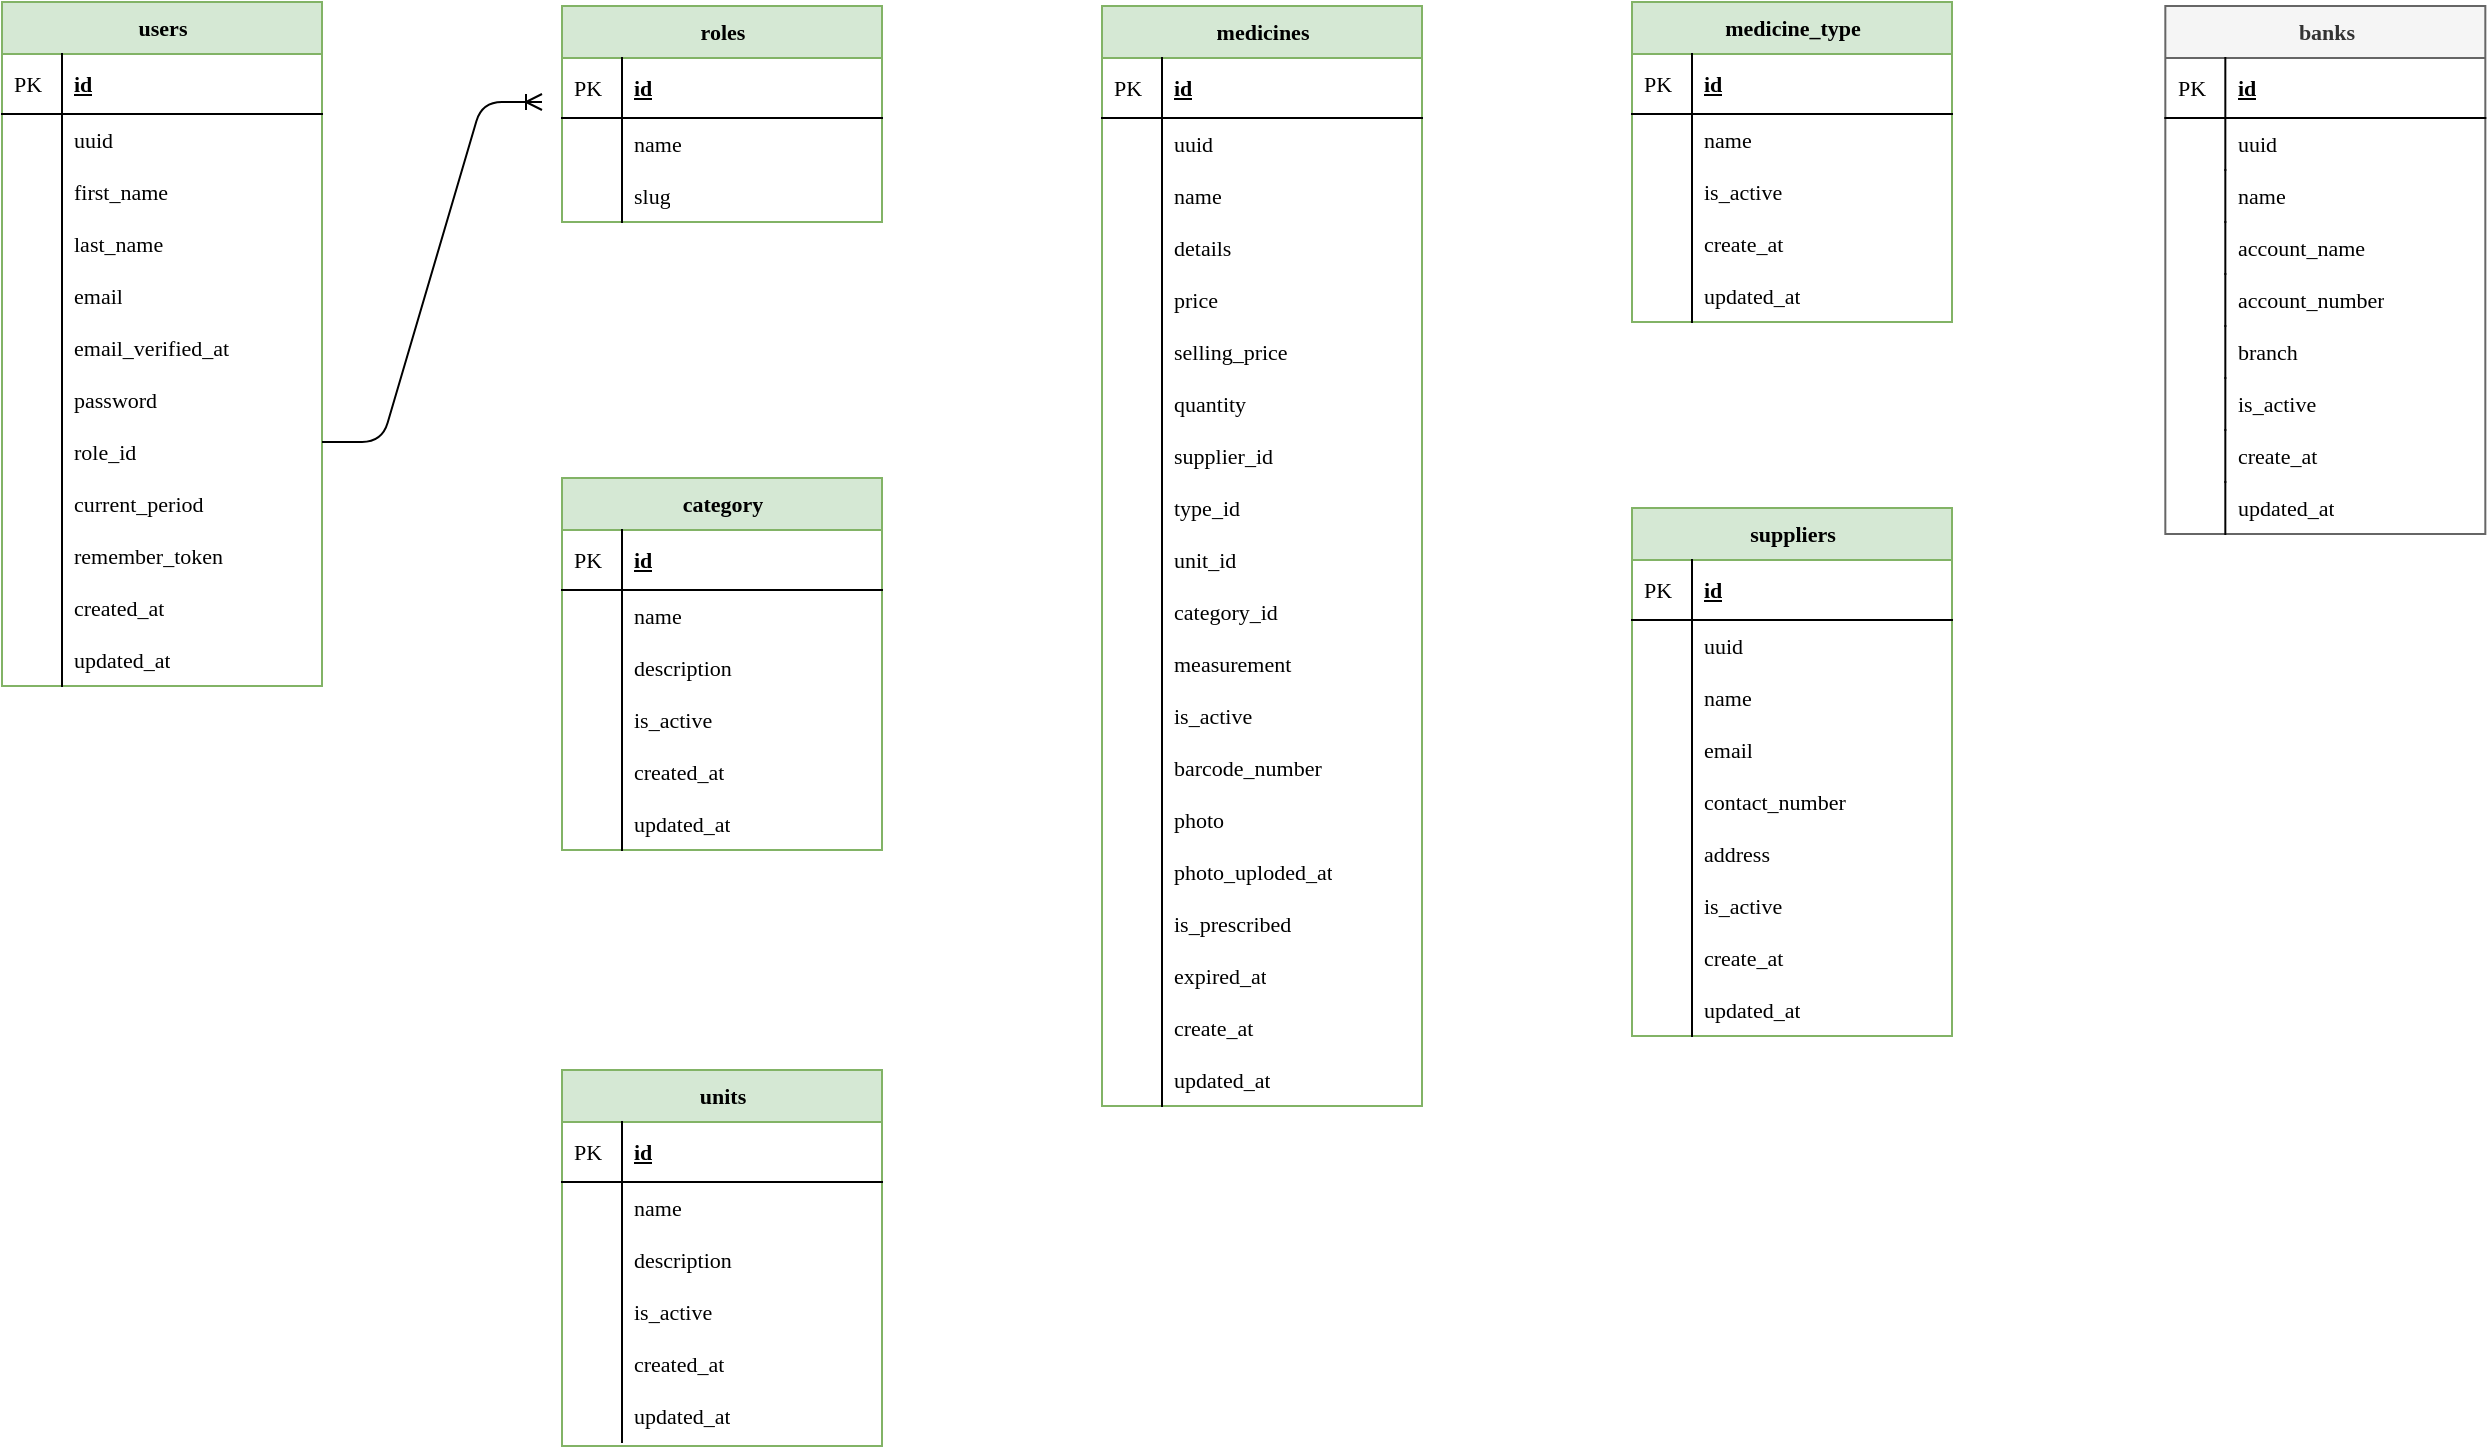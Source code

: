 <mxfile pages="1" version="11.2.5" type="device"><diagram id="fnmkzbvRz0xd8d8UDFLy" name="Page-1"><mxGraphModel dx="1086" dy="808" grid="1" gridSize="10" guides="1" tooltips="1" connect="1" arrows="1" fold="1" page="1" pageScale="1" pageWidth="850" pageHeight="1100" math="0" shadow="0"><root><mxCell id="0"/><mxCell id="1" parent="0"/><mxCell id="yeXs5utwLp1UST0Z-cDq-1" value="users" style="swimlane;html=1;fontStyle=1;childLayout=stackLayout;horizontal=1;startSize=26;fillColor=#d5e8d4;horizontalStack=0;resizeParent=1;resizeLast=0;collapsible=1;marginBottom=0;swimlaneFillColor=#ffffff;align=center;rounded=0;shadow=0;comic=0;labelBackgroundColor=none;strokeWidth=1;fontFamily=Verdana;fontSize=11;strokeColor=#82b366;" parent="1" vertex="1"><mxGeometry x="120" y="120" width="160" height="342" as="geometry"/></mxCell><mxCell id="yeXs5utwLp1UST0Z-cDq-2" value="id" style="shape=partialRectangle;top=0;left=0;right=0;bottom=1;html=1;align=left;verticalAlign=middle;fillColor=none;spacingLeft=34;spacingRight=4;whiteSpace=wrap;overflow=hidden;rotatable=0;points=[[0,0.5],[1,0.5]];portConstraint=eastwest;dropTarget=0;fontStyle=5;fontFamily=Verdana;fontSize=11;" parent="yeXs5utwLp1UST0Z-cDq-1" vertex="1"><mxGeometry y="26" width="160" height="30" as="geometry"/></mxCell><mxCell id="yeXs5utwLp1UST0Z-cDq-3" value="PK" style="shape=partialRectangle;top=0;left=0;bottom=0;html=1;fillColor=none;align=left;verticalAlign=middle;spacingLeft=4;spacingRight=4;whiteSpace=wrap;overflow=hidden;rotatable=0;points=[];portConstraint=eastwest;part=1;fontFamily=Verdana;fontSize=11;" parent="yeXs5utwLp1UST0Z-cDq-2" vertex="1" connectable="0"><mxGeometry width="30" height="30" as="geometry"/></mxCell><mxCell id="yeXs5utwLp1UST0Z-cDq-4" value="uuid" style="shape=partialRectangle;top=0;left=0;right=0;bottom=0;html=1;align=left;verticalAlign=top;fillColor=none;spacingLeft=34;spacingRight=4;whiteSpace=wrap;overflow=hidden;rotatable=0;points=[[0,0.5],[1,0.5]];portConstraint=eastwest;dropTarget=0;fontFamily=Verdana;fontSize=11;" parent="yeXs5utwLp1UST0Z-cDq-1" vertex="1"><mxGeometry y="56" width="160" height="26" as="geometry"/></mxCell><mxCell id="yeXs5utwLp1UST0Z-cDq-5" value="" style="shape=partialRectangle;top=0;left=0;bottom=0;html=1;fillColor=none;align=left;verticalAlign=top;spacingLeft=4;spacingRight=4;whiteSpace=wrap;overflow=hidden;rotatable=0;points=[];portConstraint=eastwest;part=1;fontFamily=Verdana;fontSize=11;" parent="yeXs5utwLp1UST0Z-cDq-4" vertex="1" connectable="0"><mxGeometry width="30" height="26" as="geometry"/></mxCell><mxCell id="yeXs5utwLp1UST0Z-cDq-6" value="first_name" style="shape=partialRectangle;top=0;left=0;right=0;bottom=0;html=1;align=left;verticalAlign=top;fillColor=none;spacingLeft=34;spacingRight=4;whiteSpace=wrap;overflow=hidden;rotatable=0;points=[[0,0.5],[1,0.5]];portConstraint=eastwest;dropTarget=0;fontFamily=Verdana;fontSize=11;" parent="yeXs5utwLp1UST0Z-cDq-1" vertex="1"><mxGeometry y="82" width="160" height="26" as="geometry"/></mxCell><mxCell id="yeXs5utwLp1UST0Z-cDq-7" value="" style="shape=partialRectangle;top=0;left=0;bottom=0;html=1;fillColor=none;align=left;verticalAlign=top;spacingLeft=4;spacingRight=4;whiteSpace=wrap;overflow=hidden;rotatable=0;points=[];portConstraint=eastwest;part=1;fontFamily=Verdana;fontSize=11;" parent="yeXs5utwLp1UST0Z-cDq-6" vertex="1" connectable="0"><mxGeometry width="30" height="26" as="geometry"/></mxCell><mxCell id="yeXs5utwLp1UST0Z-cDq-8" value="last_name" style="shape=partialRectangle;top=0;left=0;right=0;bottom=0;html=1;align=left;verticalAlign=top;fillColor=none;spacingLeft=34;spacingRight=4;whiteSpace=wrap;overflow=hidden;rotatable=0;points=[[0,0.5],[1,0.5]];portConstraint=eastwest;dropTarget=0;fontFamily=Verdana;fontSize=11;" parent="yeXs5utwLp1UST0Z-cDq-1" vertex="1"><mxGeometry y="108" width="160" height="26" as="geometry"/></mxCell><mxCell id="yeXs5utwLp1UST0Z-cDq-9" value="" style="shape=partialRectangle;top=0;left=0;bottom=0;html=1;fillColor=none;align=left;verticalAlign=top;spacingLeft=4;spacingRight=4;whiteSpace=wrap;overflow=hidden;rotatable=0;points=[];portConstraint=eastwest;part=1;fontFamily=Verdana;fontSize=11;" parent="yeXs5utwLp1UST0Z-cDq-8" vertex="1" connectable="0"><mxGeometry width="30" height="26" as="geometry"/></mxCell><mxCell id="yeXs5utwLp1UST0Z-cDq-10" value="email" style="shape=partialRectangle;top=0;left=0;right=0;bottom=0;html=1;align=left;verticalAlign=top;fillColor=none;spacingLeft=34;spacingRight=4;whiteSpace=wrap;overflow=hidden;rotatable=0;points=[[0,0.5],[1,0.5]];portConstraint=eastwest;dropTarget=0;fontFamily=Verdana;fontSize=11;" parent="yeXs5utwLp1UST0Z-cDq-1" vertex="1"><mxGeometry y="134" width="160" height="26" as="geometry"/></mxCell><mxCell id="yeXs5utwLp1UST0Z-cDq-11" value="" style="shape=partialRectangle;top=0;left=0;bottom=0;html=1;fillColor=none;align=left;verticalAlign=top;spacingLeft=4;spacingRight=4;whiteSpace=wrap;overflow=hidden;rotatable=0;points=[];portConstraint=eastwest;part=1;fontFamily=Verdana;fontSize=11;" parent="yeXs5utwLp1UST0Z-cDq-10" vertex="1" connectable="0"><mxGeometry width="30" height="26" as="geometry"/></mxCell><mxCell id="yeXs5utwLp1UST0Z-cDq-12" value="email_verified_at" style="shape=partialRectangle;top=0;left=0;right=0;bottom=0;html=1;align=left;verticalAlign=top;fillColor=none;spacingLeft=34;spacingRight=4;whiteSpace=wrap;overflow=hidden;rotatable=0;points=[[0,0.5],[1,0.5]];portConstraint=eastwest;dropTarget=0;fontFamily=Verdana;fontSize=11;" parent="yeXs5utwLp1UST0Z-cDq-1" vertex="1"><mxGeometry y="160" width="160" height="26" as="geometry"/></mxCell><mxCell id="yeXs5utwLp1UST0Z-cDq-13" value="" style="shape=partialRectangle;top=0;left=0;bottom=0;html=1;fillColor=none;align=left;verticalAlign=top;spacingLeft=4;spacingRight=4;whiteSpace=wrap;overflow=hidden;rotatable=0;points=[];portConstraint=eastwest;part=1;fontFamily=Verdana;fontSize=11;" parent="yeXs5utwLp1UST0Z-cDq-12" vertex="1" connectable="0"><mxGeometry width="30" height="26" as="geometry"/></mxCell><mxCell id="yeXs5utwLp1UST0Z-cDq-14" value="password" style="shape=partialRectangle;top=0;left=0;right=0;bottom=0;html=1;align=left;verticalAlign=top;fillColor=none;spacingLeft=34;spacingRight=4;whiteSpace=wrap;overflow=hidden;rotatable=0;points=[[0,0.5],[1,0.5]];portConstraint=eastwest;dropTarget=0;fontFamily=Verdana;fontSize=11;" parent="yeXs5utwLp1UST0Z-cDq-1" vertex="1"><mxGeometry y="186" width="160" height="26" as="geometry"/></mxCell><mxCell id="yeXs5utwLp1UST0Z-cDq-15" value="" style="shape=partialRectangle;top=0;left=0;bottom=0;html=1;fillColor=none;align=left;verticalAlign=top;spacingLeft=4;spacingRight=4;whiteSpace=wrap;overflow=hidden;rotatable=0;points=[];portConstraint=eastwest;part=1;fontFamily=Verdana;fontSize=11;" parent="yeXs5utwLp1UST0Z-cDq-14" vertex="1" connectable="0"><mxGeometry width="30" height="26" as="geometry"/></mxCell><mxCell id="yeXs5utwLp1UST0Z-cDq-16" value="role_id" style="shape=partialRectangle;top=0;left=0;right=0;bottom=0;html=1;align=left;verticalAlign=top;fillColor=none;spacingLeft=34;spacingRight=4;whiteSpace=wrap;overflow=hidden;rotatable=0;points=[[0,0.5],[1,0.5]];portConstraint=eastwest;dropTarget=0;fontFamily=Verdana;fontSize=11;" parent="yeXs5utwLp1UST0Z-cDq-1" vertex="1"><mxGeometry y="212" width="160" height="26" as="geometry"/></mxCell><mxCell id="yeXs5utwLp1UST0Z-cDq-17" value="" style="shape=partialRectangle;top=0;left=0;bottom=0;html=1;fillColor=none;align=left;verticalAlign=top;spacingLeft=4;spacingRight=4;whiteSpace=wrap;overflow=hidden;rotatable=0;points=[];portConstraint=eastwest;part=1;fontFamily=Verdana;fontSize=11;" parent="yeXs5utwLp1UST0Z-cDq-16" vertex="1" connectable="0"><mxGeometry width="30" height="26" as="geometry"/></mxCell><mxCell id="yeXs5utwLp1UST0Z-cDq-18" value="current_period" style="shape=partialRectangle;top=0;left=0;right=0;bottom=0;html=1;align=left;verticalAlign=top;fillColor=none;spacingLeft=34;spacingRight=4;whiteSpace=wrap;overflow=hidden;rotatable=0;points=[[0,0.5],[1,0.5]];portConstraint=eastwest;dropTarget=0;fontFamily=Verdana;fontSize=11;" parent="yeXs5utwLp1UST0Z-cDq-1" vertex="1"><mxGeometry y="238" width="160" height="26" as="geometry"/></mxCell><mxCell id="yeXs5utwLp1UST0Z-cDq-19" value="" style="shape=partialRectangle;top=0;left=0;bottom=0;html=1;fillColor=none;align=left;verticalAlign=top;spacingLeft=4;spacingRight=4;whiteSpace=wrap;overflow=hidden;rotatable=0;points=[];portConstraint=eastwest;part=1;fontFamily=Verdana;fontSize=11;" parent="yeXs5utwLp1UST0Z-cDq-18" vertex="1" connectable="0"><mxGeometry width="30" height="26" as="geometry"/></mxCell><mxCell id="yeXs5utwLp1UST0Z-cDq-20" value="remember_token" style="shape=partialRectangle;top=0;left=0;right=0;bottom=0;html=1;align=left;verticalAlign=top;fillColor=none;spacingLeft=34;spacingRight=4;whiteSpace=wrap;overflow=hidden;rotatable=0;points=[[0,0.5],[1,0.5]];portConstraint=eastwest;dropTarget=0;fontFamily=Verdana;fontSize=11;" parent="yeXs5utwLp1UST0Z-cDq-1" vertex="1"><mxGeometry y="264" width="160" height="26" as="geometry"/></mxCell><mxCell id="yeXs5utwLp1UST0Z-cDq-21" value="" style="shape=partialRectangle;top=0;left=0;bottom=0;html=1;fillColor=none;align=left;verticalAlign=top;spacingLeft=4;spacingRight=4;whiteSpace=wrap;overflow=hidden;rotatable=0;points=[];portConstraint=eastwest;part=1;fontFamily=Verdana;fontSize=11;" parent="yeXs5utwLp1UST0Z-cDq-20" vertex="1" connectable="0"><mxGeometry width="30" height="26" as="geometry"/></mxCell><mxCell id="yeXs5utwLp1UST0Z-cDq-22" value="created_at" style="shape=partialRectangle;top=0;left=0;right=0;bottom=0;html=1;align=left;verticalAlign=top;fillColor=none;spacingLeft=34;spacingRight=4;whiteSpace=wrap;overflow=hidden;rotatable=0;points=[[0,0.5],[1,0.5]];portConstraint=eastwest;dropTarget=0;fontFamily=Verdana;fontSize=11;" parent="yeXs5utwLp1UST0Z-cDq-1" vertex="1"><mxGeometry y="290" width="160" height="26" as="geometry"/></mxCell><mxCell id="yeXs5utwLp1UST0Z-cDq-23" value="" style="shape=partialRectangle;top=0;left=0;bottom=0;html=1;fillColor=none;align=left;verticalAlign=top;spacingLeft=4;spacingRight=4;whiteSpace=wrap;overflow=hidden;rotatable=0;points=[];portConstraint=eastwest;part=1;fontFamily=Verdana;fontSize=11;" parent="yeXs5utwLp1UST0Z-cDq-22" vertex="1" connectable="0"><mxGeometry width="30" height="26" as="geometry"/></mxCell><mxCell id="yeXs5utwLp1UST0Z-cDq-24" value="updated_at" style="shape=partialRectangle;top=0;left=0;right=0;bottom=0;html=1;align=left;verticalAlign=top;fillColor=none;spacingLeft=34;spacingRight=4;whiteSpace=wrap;overflow=hidden;rotatable=0;points=[[0,0.5],[1,0.5]];portConstraint=eastwest;dropTarget=0;fontFamily=Verdana;fontSize=11;" parent="yeXs5utwLp1UST0Z-cDq-1" vertex="1"><mxGeometry y="316" width="160" height="26" as="geometry"/></mxCell><mxCell id="yeXs5utwLp1UST0Z-cDq-25" value="" style="shape=partialRectangle;top=0;left=0;bottom=0;html=1;fillColor=none;align=left;verticalAlign=top;spacingLeft=4;spacingRight=4;whiteSpace=wrap;overflow=hidden;rotatable=0;points=[];portConstraint=eastwest;part=1;fontFamily=Verdana;fontSize=11;" parent="yeXs5utwLp1UST0Z-cDq-24" vertex="1" connectable="0"><mxGeometry width="30" height="26" as="geometry"/></mxCell><mxCell id="yeXs5utwLp1UST0Z-cDq-26" value="roles" style="swimlane;html=1;fontStyle=1;childLayout=stackLayout;horizontal=1;startSize=26;fillColor=#d5e8d4;horizontalStack=0;resizeParent=1;resizeLast=0;collapsible=1;marginBottom=0;swimlaneFillColor=#ffffff;align=center;rounded=0;shadow=0;comic=0;labelBackgroundColor=none;strokeWidth=1;fontFamily=Verdana;fontSize=11;strokeColor=#82b366;" parent="1" vertex="1"><mxGeometry x="400" y="122" width="160" height="108" as="geometry"/></mxCell><mxCell id="yeXs5utwLp1UST0Z-cDq-27" value="id" style="shape=partialRectangle;top=0;left=0;right=0;bottom=1;html=1;align=left;verticalAlign=middle;fillColor=none;spacingLeft=34;spacingRight=4;whiteSpace=wrap;overflow=hidden;rotatable=0;points=[[0,0.5],[1,0.5]];portConstraint=eastwest;dropTarget=0;fontStyle=5;fontFamily=Verdana;fontSize=11;" parent="yeXs5utwLp1UST0Z-cDq-26" vertex="1"><mxGeometry y="26" width="160" height="30" as="geometry"/></mxCell><mxCell id="yeXs5utwLp1UST0Z-cDq-28" value="PK" style="shape=partialRectangle;top=0;left=0;bottom=0;html=1;fillColor=none;align=left;verticalAlign=middle;spacingLeft=4;spacingRight=4;whiteSpace=wrap;overflow=hidden;rotatable=0;points=[];portConstraint=eastwest;part=1;fontFamily=Verdana;fontSize=11;" parent="yeXs5utwLp1UST0Z-cDq-27" vertex="1" connectable="0"><mxGeometry width="30" height="30" as="geometry"/></mxCell><mxCell id="yeXs5utwLp1UST0Z-cDq-31" value="name" style="shape=partialRectangle;top=0;left=0;right=0;bottom=0;html=1;align=left;verticalAlign=top;fillColor=none;spacingLeft=34;spacingRight=4;whiteSpace=wrap;overflow=hidden;rotatable=0;points=[[0,0.5],[1,0.5]];portConstraint=eastwest;dropTarget=0;fontFamily=Verdana;fontSize=11;" parent="yeXs5utwLp1UST0Z-cDq-26" vertex="1"><mxGeometry y="56" width="160" height="26" as="geometry"/></mxCell><mxCell id="yeXs5utwLp1UST0Z-cDq-32" value="" style="shape=partialRectangle;top=0;left=0;bottom=0;html=1;fillColor=none;align=left;verticalAlign=top;spacingLeft=4;spacingRight=4;whiteSpace=wrap;overflow=hidden;rotatable=0;points=[];portConstraint=eastwest;part=1;fontFamily=Verdana;fontSize=11;" parent="yeXs5utwLp1UST0Z-cDq-31" vertex="1" connectable="0"><mxGeometry width="30" height="26" as="geometry"/></mxCell><mxCell id="yeXs5utwLp1UST0Z-cDq-33" value="slug" style="shape=partialRectangle;top=0;left=0;right=0;bottom=0;html=1;align=left;verticalAlign=top;fillColor=none;spacingLeft=34;spacingRight=4;whiteSpace=wrap;overflow=hidden;rotatable=0;points=[[0,0.5],[1,0.5]];portConstraint=eastwest;dropTarget=0;fontFamily=Verdana;fontSize=11;" parent="yeXs5utwLp1UST0Z-cDq-26" vertex="1"><mxGeometry y="82" width="160" height="26" as="geometry"/></mxCell><mxCell id="yeXs5utwLp1UST0Z-cDq-34" value="" style="shape=partialRectangle;top=0;left=0;bottom=0;html=1;fillColor=none;align=left;verticalAlign=top;spacingLeft=4;spacingRight=4;whiteSpace=wrap;overflow=hidden;rotatable=0;points=[];portConstraint=eastwest;part=1;fontFamily=Verdana;fontSize=11;" parent="yeXs5utwLp1UST0Z-cDq-33" vertex="1" connectable="0"><mxGeometry width="30" height="26" as="geometry"/></mxCell><mxCell id="yeXs5utwLp1UST0Z-cDq-54" value="" style="edgeStyle=entityRelationEdgeStyle;fontSize=11;html=1;endArrow=ERoneToMany;exitX=1;exitY=0.308;exitDx=0;exitDy=0;exitPerimeter=0;fontFamily=Verdana;" parent="1" source="yeXs5utwLp1UST0Z-cDq-16" edge="1"><mxGeometry width="100" height="100" relative="1" as="geometry"><mxPoint x="290" y="340" as="sourcePoint"/><mxPoint x="390" y="170" as="targetPoint"/></mxGeometry></mxCell><mxCell id="YZdIBxfHQeBd6Wpp2W5t-1" value="medicines" style="swimlane;html=1;fontStyle=1;childLayout=stackLayout;horizontal=1;startSize=26;fillColor=#d5e8d4;horizontalStack=0;resizeParent=1;resizeLast=0;collapsible=1;marginBottom=0;swimlaneFillColor=#ffffff;align=center;rounded=0;shadow=0;comic=0;labelBackgroundColor=none;strokeWidth=1;fontFamily=Verdana;fontSize=11;strokeColor=#82b366;" parent="1" vertex="1"><mxGeometry x="670" y="122" width="160" height="550" as="geometry"/></mxCell><mxCell id="YZdIBxfHQeBd6Wpp2W5t-2" value="id" style="shape=partialRectangle;top=0;left=0;right=0;bottom=1;html=1;align=left;verticalAlign=middle;fillColor=none;spacingLeft=34;spacingRight=4;whiteSpace=wrap;overflow=hidden;rotatable=0;points=[[0,0.5],[1,0.5]];portConstraint=eastwest;dropTarget=0;fontStyle=5;fontFamily=Verdana;fontSize=11;" parent="YZdIBxfHQeBd6Wpp2W5t-1" vertex="1"><mxGeometry y="26" width="160" height="30" as="geometry"/></mxCell><mxCell id="YZdIBxfHQeBd6Wpp2W5t-3" value="PK" style="shape=partialRectangle;top=0;left=0;bottom=0;html=1;fillColor=none;align=left;verticalAlign=middle;spacingLeft=4;spacingRight=4;whiteSpace=wrap;overflow=hidden;rotatable=0;points=[];portConstraint=eastwest;part=1;fontFamily=Verdana;fontSize=11;" parent="YZdIBxfHQeBd6Wpp2W5t-2" vertex="1" connectable="0"><mxGeometry width="30" height="30" as="geometry"/></mxCell><mxCell id="YZdIBxfHQeBd6Wpp2W5t-4" value="uuid" style="shape=partialRectangle;top=0;left=0;right=0;bottom=0;html=1;align=left;verticalAlign=top;fillColor=none;spacingLeft=34;spacingRight=4;whiteSpace=wrap;overflow=hidden;rotatable=0;points=[[0,0.5],[1,0.5]];portConstraint=eastwest;dropTarget=0;fontFamily=Verdana;fontSize=11;" parent="YZdIBxfHQeBd6Wpp2W5t-1" vertex="1"><mxGeometry y="56" width="160" height="26" as="geometry"/></mxCell><mxCell id="YZdIBxfHQeBd6Wpp2W5t-5" value="" style="shape=partialRectangle;top=0;left=0;bottom=0;html=1;fillColor=none;align=left;verticalAlign=top;spacingLeft=4;spacingRight=4;whiteSpace=wrap;overflow=hidden;rotatable=0;points=[];portConstraint=eastwest;part=1;fontFamily=Verdana;fontSize=11;" parent="YZdIBxfHQeBd6Wpp2W5t-4" vertex="1" connectable="0"><mxGeometry width="30" height="26" as="geometry"/></mxCell><mxCell id="YZdIBxfHQeBd6Wpp2W5t-6" value="name" style="shape=partialRectangle;top=0;left=0;right=0;bottom=0;html=1;align=left;verticalAlign=top;fillColor=none;spacingLeft=34;spacingRight=4;whiteSpace=wrap;overflow=hidden;rotatable=0;points=[[0,0.5],[1,0.5]];portConstraint=eastwest;dropTarget=0;fontFamily=Verdana;fontSize=11;" parent="YZdIBxfHQeBd6Wpp2W5t-1" vertex="1"><mxGeometry y="82" width="160" height="26" as="geometry"/></mxCell><mxCell id="YZdIBxfHQeBd6Wpp2W5t-7" value="" style="shape=partialRectangle;top=0;left=0;bottom=0;html=1;fillColor=none;align=left;verticalAlign=top;spacingLeft=4;spacingRight=4;whiteSpace=wrap;overflow=hidden;rotatable=0;points=[];portConstraint=eastwest;part=1;fontFamily=Verdana;fontSize=11;" parent="YZdIBxfHQeBd6Wpp2W5t-6" vertex="1" connectable="0"><mxGeometry width="30" height="26" as="geometry"/></mxCell><mxCell id="YZdIBxfHQeBd6Wpp2W5t-12" value="details" style="shape=partialRectangle;top=0;left=0;right=0;bottom=0;html=1;align=left;verticalAlign=top;fillColor=none;spacingLeft=34;spacingRight=4;whiteSpace=wrap;overflow=hidden;rotatable=0;points=[[0,0.5],[1,0.5]];portConstraint=eastwest;dropTarget=0;fontFamily=Verdana;fontSize=11;" parent="YZdIBxfHQeBd6Wpp2W5t-1" vertex="1"><mxGeometry y="108" width="160" height="26" as="geometry"/></mxCell><mxCell id="YZdIBxfHQeBd6Wpp2W5t-13" value="" style="shape=partialRectangle;top=0;left=0;bottom=0;html=1;fillColor=none;align=left;verticalAlign=top;spacingLeft=4;spacingRight=4;whiteSpace=wrap;overflow=hidden;rotatable=0;points=[];portConstraint=eastwest;part=1;fontFamily=Verdana;fontSize=11;" parent="YZdIBxfHQeBd6Wpp2W5t-12" vertex="1" connectable="0"><mxGeometry width="30" height="26" as="geometry"/></mxCell><mxCell id="YZdIBxfHQeBd6Wpp2W5t-106" value="price" style="shape=partialRectangle;top=0;left=0;right=0;bottom=0;html=1;align=left;verticalAlign=top;fillColor=none;spacingLeft=34;spacingRight=4;whiteSpace=wrap;overflow=hidden;rotatable=0;points=[[0,0.5],[1,0.5]];portConstraint=eastwest;dropTarget=0;fontFamily=Verdana;fontSize=11;" parent="YZdIBxfHQeBd6Wpp2W5t-1" vertex="1"><mxGeometry y="134" width="160" height="26" as="geometry"/></mxCell><mxCell id="YZdIBxfHQeBd6Wpp2W5t-107" value="" style="shape=partialRectangle;top=0;left=0;bottom=0;html=1;fillColor=none;align=left;verticalAlign=top;spacingLeft=4;spacingRight=4;whiteSpace=wrap;overflow=hidden;rotatable=0;points=[];portConstraint=eastwest;part=1;fontFamily=Verdana;fontSize=11;" parent="YZdIBxfHQeBd6Wpp2W5t-106" vertex="1" connectable="0"><mxGeometry width="30" height="26" as="geometry"/></mxCell><mxCell id="aduWeJLynDRVY_qSeQh5-1" value="selling_price" style="shape=partialRectangle;top=0;left=0;right=0;bottom=0;html=1;align=left;verticalAlign=top;fillColor=none;spacingLeft=34;spacingRight=4;whiteSpace=wrap;overflow=hidden;rotatable=0;points=[[0,0.5],[1,0.5]];portConstraint=eastwest;dropTarget=0;fontFamily=Verdana;fontSize=11;" vertex="1" parent="YZdIBxfHQeBd6Wpp2W5t-1"><mxGeometry y="160" width="160" height="26" as="geometry"/></mxCell><mxCell id="aduWeJLynDRVY_qSeQh5-2" value="" style="shape=partialRectangle;top=0;left=0;bottom=0;html=1;fillColor=none;align=left;verticalAlign=top;spacingLeft=4;spacingRight=4;whiteSpace=wrap;overflow=hidden;rotatable=0;points=[];portConstraint=eastwest;part=1;fontFamily=Verdana;fontSize=11;" vertex="1" connectable="0" parent="aduWeJLynDRVY_qSeQh5-1"><mxGeometry width="30" height="26" as="geometry"/></mxCell><mxCell id="aduWeJLynDRVY_qSeQh5-3" value="quantity" style="shape=partialRectangle;top=0;left=0;right=0;bottom=0;html=1;align=left;verticalAlign=top;fillColor=none;spacingLeft=34;spacingRight=4;whiteSpace=wrap;overflow=hidden;rotatable=0;points=[[0,0.5],[1,0.5]];portConstraint=eastwest;dropTarget=0;fontFamily=Verdana;fontSize=11;" vertex="1" parent="YZdIBxfHQeBd6Wpp2W5t-1"><mxGeometry y="186" width="160" height="26" as="geometry"/></mxCell><mxCell id="aduWeJLynDRVY_qSeQh5-4" value="" style="shape=partialRectangle;top=0;left=0;bottom=0;html=1;fillColor=none;align=left;verticalAlign=top;spacingLeft=4;spacingRight=4;whiteSpace=wrap;overflow=hidden;rotatable=0;points=[];portConstraint=eastwest;part=1;fontFamily=Verdana;fontSize=11;" vertex="1" connectable="0" parent="aduWeJLynDRVY_qSeQh5-3"><mxGeometry width="30" height="26" as="geometry"/></mxCell><mxCell id="YZdIBxfHQeBd6Wpp2W5t-96" value="supplier_id" style="shape=partialRectangle;top=0;left=0;right=0;bottom=0;html=1;align=left;verticalAlign=top;fillColor=none;spacingLeft=34;spacingRight=4;whiteSpace=wrap;overflow=hidden;rotatable=0;points=[[0,0.5],[1,0.5]];portConstraint=eastwest;dropTarget=0;fontFamily=Verdana;fontSize=11;" parent="YZdIBxfHQeBd6Wpp2W5t-1" vertex="1"><mxGeometry y="212" width="160" height="26" as="geometry"/></mxCell><mxCell id="YZdIBxfHQeBd6Wpp2W5t-97" value="" style="shape=partialRectangle;top=0;left=0;bottom=0;html=1;fillColor=none;align=left;verticalAlign=top;spacingLeft=4;spacingRight=4;whiteSpace=wrap;overflow=hidden;rotatable=0;points=[];portConstraint=eastwest;part=1;fontFamily=Verdana;fontSize=11;" parent="YZdIBxfHQeBd6Wpp2W5t-96" vertex="1" connectable="0"><mxGeometry width="30" height="26" as="geometry"/></mxCell><mxCell id="YZdIBxfHQeBd6Wpp2W5t-16" value="type_id" style="shape=partialRectangle;top=0;left=0;right=0;bottom=0;html=1;align=left;verticalAlign=top;fillColor=none;spacingLeft=34;spacingRight=4;whiteSpace=wrap;overflow=hidden;rotatable=0;points=[[0,0.5],[1,0.5]];portConstraint=eastwest;dropTarget=0;fontFamily=Verdana;fontSize=11;" parent="YZdIBxfHQeBd6Wpp2W5t-1" vertex="1"><mxGeometry y="238" width="160" height="26" as="geometry"/></mxCell><mxCell id="YZdIBxfHQeBd6Wpp2W5t-17" value="" style="shape=partialRectangle;top=0;left=0;bottom=0;html=1;fillColor=none;align=left;verticalAlign=top;spacingLeft=4;spacingRight=4;whiteSpace=wrap;overflow=hidden;rotatable=0;points=[];portConstraint=eastwest;part=1;fontFamily=Verdana;fontSize=11;" parent="YZdIBxfHQeBd6Wpp2W5t-16" vertex="1" connectable="0"><mxGeometry width="30" height="26" as="geometry"/></mxCell><mxCell id="YZdIBxfHQeBd6Wpp2W5t-8" value="unit_id" style="shape=partialRectangle;top=0;left=0;right=0;bottom=0;html=1;align=left;verticalAlign=top;fillColor=none;spacingLeft=34;spacingRight=4;whiteSpace=wrap;overflow=hidden;rotatable=0;points=[[0,0.5],[1,0.5]];portConstraint=eastwest;dropTarget=0;fontFamily=Verdana;fontSize=11;" parent="YZdIBxfHQeBd6Wpp2W5t-1" vertex="1"><mxGeometry y="264" width="160" height="26" as="geometry"/></mxCell><mxCell id="YZdIBxfHQeBd6Wpp2W5t-9" value="" style="shape=partialRectangle;top=0;left=0;bottom=0;html=1;fillColor=none;align=left;verticalAlign=top;spacingLeft=4;spacingRight=4;whiteSpace=wrap;overflow=hidden;rotatable=0;points=[];portConstraint=eastwest;part=1;fontFamily=Verdana;fontSize=11;" parent="YZdIBxfHQeBd6Wpp2W5t-8" vertex="1" connectable="0"><mxGeometry width="30" height="26" as="geometry"/></mxCell><mxCell id="YZdIBxfHQeBd6Wpp2W5t-10" value="category_id" style="shape=partialRectangle;top=0;left=0;right=0;bottom=0;html=1;align=left;verticalAlign=top;fillColor=none;spacingLeft=34;spacingRight=4;whiteSpace=wrap;overflow=hidden;rotatable=0;points=[[0,0.5],[1,0.5]];portConstraint=eastwest;dropTarget=0;fontFamily=Verdana;fontSize=11;" parent="YZdIBxfHQeBd6Wpp2W5t-1" vertex="1"><mxGeometry y="290" width="160" height="26" as="geometry"/></mxCell><mxCell id="YZdIBxfHQeBd6Wpp2W5t-11" value="" style="shape=partialRectangle;top=0;left=0;bottom=0;html=1;fillColor=none;align=left;verticalAlign=top;spacingLeft=4;spacingRight=4;whiteSpace=wrap;overflow=hidden;rotatable=0;points=[];portConstraint=eastwest;part=1;fontFamily=Verdana;fontSize=11;" parent="YZdIBxfHQeBd6Wpp2W5t-10" vertex="1" connectable="0"><mxGeometry width="30" height="26" as="geometry"/></mxCell><mxCell id="YZdIBxfHQeBd6Wpp2W5t-14" value="measurement" style="shape=partialRectangle;top=0;left=0;right=0;bottom=0;html=1;align=left;verticalAlign=top;fillColor=none;spacingLeft=34;spacingRight=4;whiteSpace=wrap;overflow=hidden;rotatable=0;points=[[0,0.5],[1,0.5]];portConstraint=eastwest;dropTarget=0;fontFamily=Verdana;fontSize=11;" parent="YZdIBxfHQeBd6Wpp2W5t-1" vertex="1"><mxGeometry y="316" width="160" height="26" as="geometry"/></mxCell><mxCell id="YZdIBxfHQeBd6Wpp2W5t-15" value="" style="shape=partialRectangle;top=0;left=0;bottom=0;html=1;fillColor=none;align=left;verticalAlign=top;spacingLeft=4;spacingRight=4;whiteSpace=wrap;overflow=hidden;rotatable=0;points=[];portConstraint=eastwest;part=1;fontFamily=Verdana;fontSize=11;" parent="YZdIBxfHQeBd6Wpp2W5t-14" vertex="1" connectable="0"><mxGeometry width="30" height="26" as="geometry"/></mxCell><mxCell id="YZdIBxfHQeBd6Wpp2W5t-100" value="is_active" style="shape=partialRectangle;top=0;left=0;right=0;bottom=0;html=1;align=left;verticalAlign=top;fillColor=none;spacingLeft=34;spacingRight=4;whiteSpace=wrap;overflow=hidden;rotatable=0;points=[[0,0.5],[1,0.5]];portConstraint=eastwest;dropTarget=0;fontFamily=Verdana;fontSize=11;" parent="YZdIBxfHQeBd6Wpp2W5t-1" vertex="1"><mxGeometry y="342" width="160" height="26" as="geometry"/></mxCell><mxCell id="YZdIBxfHQeBd6Wpp2W5t-101" value="" style="shape=partialRectangle;top=0;left=0;bottom=0;html=1;fillColor=none;align=left;verticalAlign=top;spacingLeft=4;spacingRight=4;whiteSpace=wrap;overflow=hidden;rotatable=0;points=[];portConstraint=eastwest;part=1;fontFamily=Verdana;fontSize=11;" parent="YZdIBxfHQeBd6Wpp2W5t-100" vertex="1" connectable="0"><mxGeometry width="30" height="26" as="geometry"/></mxCell><mxCell id="YZdIBxfHQeBd6Wpp2W5t-110" value="barcode_number" style="shape=partialRectangle;top=0;left=0;right=0;bottom=0;html=1;align=left;verticalAlign=top;fillColor=none;spacingLeft=34;spacingRight=4;whiteSpace=wrap;overflow=hidden;rotatable=0;points=[[0,0.5],[1,0.5]];portConstraint=eastwest;dropTarget=0;fontFamily=Verdana;fontSize=11;" parent="YZdIBxfHQeBd6Wpp2W5t-1" vertex="1"><mxGeometry y="368" width="160" height="26" as="geometry"/></mxCell><mxCell id="YZdIBxfHQeBd6Wpp2W5t-111" value="" style="shape=partialRectangle;top=0;left=0;bottom=0;html=1;fillColor=none;align=left;verticalAlign=top;spacingLeft=4;spacingRight=4;whiteSpace=wrap;overflow=hidden;rotatable=0;points=[];portConstraint=eastwest;part=1;fontFamily=Verdana;fontSize=11;" parent="YZdIBxfHQeBd6Wpp2W5t-110" vertex="1" connectable="0"><mxGeometry width="30" height="26" as="geometry"/></mxCell><mxCell id="YZdIBxfHQeBd6Wpp2W5t-102" value="photo" style="shape=partialRectangle;top=0;left=0;right=0;bottom=0;html=1;align=left;verticalAlign=top;fillColor=none;spacingLeft=34;spacingRight=4;whiteSpace=wrap;overflow=hidden;rotatable=0;points=[[0,0.5],[1,0.5]];portConstraint=eastwest;dropTarget=0;fontFamily=Verdana;fontSize=11;" parent="YZdIBxfHQeBd6Wpp2W5t-1" vertex="1"><mxGeometry y="394" width="160" height="26" as="geometry"/></mxCell><mxCell id="YZdIBxfHQeBd6Wpp2W5t-103" value="" style="shape=partialRectangle;top=0;left=0;bottom=0;html=1;fillColor=none;align=left;verticalAlign=top;spacingLeft=4;spacingRight=4;whiteSpace=wrap;overflow=hidden;rotatable=0;points=[];portConstraint=eastwest;part=1;fontFamily=Verdana;fontSize=11;" parent="YZdIBxfHQeBd6Wpp2W5t-102" vertex="1" connectable="0"><mxGeometry width="30" height="26" as="geometry"/></mxCell><mxCell id="SXA341uUDnkuHiknETEn-3" value="photo_uploded_at" style="shape=partialRectangle;top=0;left=0;right=0;bottom=0;html=1;align=left;verticalAlign=top;fillColor=none;spacingLeft=34;spacingRight=4;whiteSpace=wrap;overflow=hidden;rotatable=0;points=[[0,0.5],[1,0.5]];portConstraint=eastwest;dropTarget=0;fontFamily=Verdana;fontSize=11;" parent="YZdIBxfHQeBd6Wpp2W5t-1" vertex="1"><mxGeometry y="420" width="160" height="26" as="geometry"/></mxCell><mxCell id="SXA341uUDnkuHiknETEn-4" value="" style="shape=partialRectangle;top=0;left=0;bottom=0;html=1;fillColor=none;align=left;verticalAlign=top;spacingLeft=4;spacingRight=4;whiteSpace=wrap;overflow=hidden;rotatable=0;points=[];portConstraint=eastwest;part=1;fontFamily=Verdana;fontSize=11;" parent="SXA341uUDnkuHiknETEn-3" vertex="1" connectable="0"><mxGeometry width="30" height="26" as="geometry"/></mxCell><mxCell id="4lUMb6UoJ95S5BpQ5oL3-1" value="is_prescribed" style="shape=partialRectangle;top=0;left=0;right=0;bottom=0;html=1;align=left;verticalAlign=top;fillColor=none;spacingLeft=34;spacingRight=4;whiteSpace=wrap;overflow=hidden;rotatable=0;points=[[0,0.5],[1,0.5]];portConstraint=eastwest;dropTarget=0;fontFamily=Verdana;fontSize=11;" parent="YZdIBxfHQeBd6Wpp2W5t-1" vertex="1"><mxGeometry y="446" width="160" height="26" as="geometry"/></mxCell><mxCell id="4lUMb6UoJ95S5BpQ5oL3-2" value="" style="shape=partialRectangle;top=0;left=0;bottom=0;html=1;fillColor=none;align=left;verticalAlign=top;spacingLeft=4;spacingRight=4;whiteSpace=wrap;overflow=hidden;rotatable=0;points=[];portConstraint=eastwest;part=1;fontFamily=Verdana;fontSize=11;" parent="4lUMb6UoJ95S5BpQ5oL3-1" vertex="1" connectable="0"><mxGeometry width="30" height="26" as="geometry"/></mxCell><mxCell id="-wplyORPDP7dArsUPwzO-1" value="expired_at" style="shape=partialRectangle;top=0;left=0;right=0;bottom=0;html=1;align=left;verticalAlign=top;fillColor=none;spacingLeft=34;spacingRight=4;whiteSpace=wrap;overflow=hidden;rotatable=0;points=[[0,0.5],[1,0.5]];portConstraint=eastwest;dropTarget=0;fontFamily=Verdana;fontSize=11;" parent="YZdIBxfHQeBd6Wpp2W5t-1" vertex="1"><mxGeometry y="472" width="160" height="26" as="geometry"/></mxCell><mxCell id="-wplyORPDP7dArsUPwzO-2" value="" style="shape=partialRectangle;top=0;left=0;bottom=0;html=1;fillColor=none;align=left;verticalAlign=top;spacingLeft=4;spacingRight=4;whiteSpace=wrap;overflow=hidden;rotatable=0;points=[];portConstraint=eastwest;part=1;fontFamily=Verdana;fontSize=11;" parent="-wplyORPDP7dArsUPwzO-1" vertex="1" connectable="0"><mxGeometry width="30" height="26" as="geometry"/></mxCell><mxCell id="YZdIBxfHQeBd6Wpp2W5t-112" value="create_at" style="shape=partialRectangle;top=0;left=0;right=0;bottom=0;html=1;align=left;verticalAlign=top;fillColor=none;spacingLeft=34;spacingRight=4;whiteSpace=wrap;overflow=hidden;rotatable=0;points=[[0,0.5],[1,0.5]];portConstraint=eastwest;dropTarget=0;fontFamily=Verdana;fontSize=11;" parent="YZdIBxfHQeBd6Wpp2W5t-1" vertex="1"><mxGeometry y="498" width="160" height="26" as="geometry"/></mxCell><mxCell id="YZdIBxfHQeBd6Wpp2W5t-113" value="" style="shape=partialRectangle;top=0;left=0;bottom=0;html=1;fillColor=none;align=left;verticalAlign=top;spacingLeft=4;spacingRight=4;whiteSpace=wrap;overflow=hidden;rotatable=0;points=[];portConstraint=eastwest;part=1;fontFamily=Verdana;fontSize=11;" parent="YZdIBxfHQeBd6Wpp2W5t-112" vertex="1" connectable="0"><mxGeometry width="30" height="26" as="geometry"/></mxCell><mxCell id="YZdIBxfHQeBd6Wpp2W5t-104" value="updated_at" style="shape=partialRectangle;top=0;left=0;right=0;bottom=0;html=1;align=left;verticalAlign=top;fillColor=none;spacingLeft=34;spacingRight=4;whiteSpace=wrap;overflow=hidden;rotatable=0;points=[[0,0.5],[1,0.5]];portConstraint=eastwest;dropTarget=0;fontFamily=Verdana;fontSize=11;" parent="YZdIBxfHQeBd6Wpp2W5t-1" vertex="1"><mxGeometry y="524" width="160" height="26" as="geometry"/></mxCell><mxCell id="YZdIBxfHQeBd6Wpp2W5t-105" value="" style="shape=partialRectangle;top=0;left=0;bottom=0;html=1;fillColor=none;align=left;verticalAlign=top;spacingLeft=4;spacingRight=4;whiteSpace=wrap;overflow=hidden;rotatable=0;points=[];portConstraint=eastwest;part=1;fontFamily=Verdana;fontSize=11;" parent="YZdIBxfHQeBd6Wpp2W5t-104" vertex="1" connectable="0"><mxGeometry width="30" height="26" as="geometry"/></mxCell><mxCell id="YZdIBxfHQeBd6Wpp2W5t-18" value="medicine_type" style="swimlane;html=1;fontStyle=1;childLayout=stackLayout;horizontal=1;startSize=26;fillColor=#d5e8d4;horizontalStack=0;resizeParent=1;resizeLast=0;collapsible=1;marginBottom=0;swimlaneFillColor=#ffffff;align=center;rounded=0;shadow=0;comic=0;labelBackgroundColor=none;strokeWidth=1;fontFamily=Verdana;fontSize=11;strokeColor=#82b366;" parent="1" vertex="1"><mxGeometry x="935" y="120" width="160" height="160" as="geometry"/></mxCell><mxCell id="YZdIBxfHQeBd6Wpp2W5t-19" value="id" style="shape=partialRectangle;top=0;left=0;right=0;bottom=1;html=1;align=left;verticalAlign=middle;fillColor=none;spacingLeft=34;spacingRight=4;whiteSpace=wrap;overflow=hidden;rotatable=0;points=[[0,0.5],[1,0.5]];portConstraint=eastwest;dropTarget=0;fontStyle=5;fontFamily=Verdana;fontSize=11;" parent="YZdIBxfHQeBd6Wpp2W5t-18" vertex="1"><mxGeometry y="26" width="160" height="30" as="geometry"/></mxCell><mxCell id="YZdIBxfHQeBd6Wpp2W5t-20" value="PK" style="shape=partialRectangle;top=0;left=0;bottom=0;html=1;fillColor=none;align=left;verticalAlign=middle;spacingLeft=4;spacingRight=4;whiteSpace=wrap;overflow=hidden;rotatable=0;points=[];portConstraint=eastwest;part=1;fontFamily=Verdana;fontSize=11;" parent="YZdIBxfHQeBd6Wpp2W5t-19" vertex="1" connectable="0"><mxGeometry width="30" height="30" as="geometry"/></mxCell><mxCell id="YZdIBxfHQeBd6Wpp2W5t-23" value="name" style="shape=partialRectangle;top=0;left=0;right=0;bottom=0;html=1;align=left;verticalAlign=top;fillColor=none;spacingLeft=34;spacingRight=4;whiteSpace=wrap;overflow=hidden;rotatable=0;points=[[0,0.5],[1,0.5]];portConstraint=eastwest;dropTarget=0;fontFamily=Verdana;fontSize=11;" parent="YZdIBxfHQeBd6Wpp2W5t-18" vertex="1"><mxGeometry y="56" width="160" height="26" as="geometry"/></mxCell><mxCell id="YZdIBxfHQeBd6Wpp2W5t-24" value="" style="shape=partialRectangle;top=0;left=0;bottom=0;html=1;fillColor=none;align=left;verticalAlign=top;spacingLeft=4;spacingRight=4;whiteSpace=wrap;overflow=hidden;rotatable=0;points=[];portConstraint=eastwest;part=1;fontFamily=Verdana;fontSize=11;" parent="YZdIBxfHQeBd6Wpp2W5t-23" vertex="1" connectable="0"><mxGeometry width="30" height="26" as="geometry"/></mxCell><mxCell id="YZdIBxfHQeBd6Wpp2W5t-27" value="&lt;span style=&quot;font-size: 11px&quot;&gt;is_active&lt;/span&gt;" style="shape=partialRectangle;top=0;left=0;right=0;bottom=0;html=1;align=left;verticalAlign=top;fillColor=none;spacingLeft=34;spacingRight=4;whiteSpace=wrap;overflow=hidden;rotatable=0;points=[[0,0.5],[1,0.5]];portConstraint=eastwest;dropTarget=0;fontFamily=Verdana;fontSize=11;" parent="YZdIBxfHQeBd6Wpp2W5t-18" vertex="1"><mxGeometry y="82" width="160" height="26" as="geometry"/></mxCell><mxCell id="YZdIBxfHQeBd6Wpp2W5t-28" value="" style="shape=partialRectangle;top=0;left=0;bottom=0;html=1;fillColor=none;align=left;verticalAlign=top;spacingLeft=4;spacingRight=4;whiteSpace=wrap;overflow=hidden;rotatable=0;points=[];portConstraint=eastwest;part=1;fontFamily=Verdana;fontSize=11;" parent="YZdIBxfHQeBd6Wpp2W5t-27" vertex="1" connectable="0"><mxGeometry width="30" height="26" as="geometry"/></mxCell><mxCell id="YZdIBxfHQeBd6Wpp2W5t-29" value="create_at" style="shape=partialRectangle;top=0;left=0;right=0;bottom=0;html=1;align=left;verticalAlign=top;fillColor=none;spacingLeft=34;spacingRight=4;whiteSpace=wrap;overflow=hidden;rotatable=0;points=[[0,0.5],[1,0.5]];portConstraint=eastwest;dropTarget=0;fontFamily=Verdana;fontSize=11;" parent="YZdIBxfHQeBd6Wpp2W5t-18" vertex="1"><mxGeometry y="108" width="160" height="26" as="geometry"/></mxCell><mxCell id="YZdIBxfHQeBd6Wpp2W5t-30" value="" style="shape=partialRectangle;top=0;left=0;bottom=0;html=1;fillColor=none;align=left;verticalAlign=top;spacingLeft=4;spacingRight=4;whiteSpace=wrap;overflow=hidden;rotatable=0;points=[];portConstraint=eastwest;part=1;fontFamily=Verdana;fontSize=11;" parent="YZdIBxfHQeBd6Wpp2W5t-29" vertex="1" connectable="0"><mxGeometry width="30" height="26" as="geometry"/></mxCell><mxCell id="YZdIBxfHQeBd6Wpp2W5t-31" value="updated_at" style="shape=partialRectangle;top=0;left=0;right=0;bottom=0;html=1;align=left;verticalAlign=top;fillColor=none;spacingLeft=34;spacingRight=4;whiteSpace=wrap;overflow=hidden;rotatable=0;points=[[0,0.5],[1,0.5]];portConstraint=eastwest;dropTarget=0;fontFamily=Verdana;fontSize=11;" parent="YZdIBxfHQeBd6Wpp2W5t-18" vertex="1"><mxGeometry y="134" width="160" height="26" as="geometry"/></mxCell><mxCell id="YZdIBxfHQeBd6Wpp2W5t-32" value="" style="shape=partialRectangle;top=0;left=0;bottom=0;html=1;fillColor=none;align=left;verticalAlign=top;spacingLeft=4;spacingRight=4;whiteSpace=wrap;overflow=hidden;rotatable=0;points=[];portConstraint=eastwest;part=1;fontFamily=Verdana;fontSize=11;" parent="YZdIBxfHQeBd6Wpp2W5t-31" vertex="1" connectable="0"><mxGeometry width="30" height="26" as="geometry"/></mxCell><mxCell id="YZdIBxfHQeBd6Wpp2W5t-35" value="category" style="swimlane;html=1;fontStyle=1;childLayout=stackLayout;horizontal=1;startSize=26;fillColor=#d5e8d4;horizontalStack=0;resizeParent=1;resizeLast=0;collapsible=1;marginBottom=0;swimlaneFillColor=#ffffff;align=center;rounded=0;shadow=0;comic=0;labelBackgroundColor=none;strokeWidth=1;fontFamily=Verdana;fontSize=11;strokeColor=#82b366;" parent="1" vertex="1"><mxGeometry x="400" y="358" width="160" height="186" as="geometry"/></mxCell><mxCell id="YZdIBxfHQeBd6Wpp2W5t-36" value="id" style="shape=partialRectangle;top=0;left=0;right=0;bottom=1;html=1;align=left;verticalAlign=middle;fillColor=none;spacingLeft=34;spacingRight=4;whiteSpace=wrap;overflow=hidden;rotatable=0;points=[[0,0.5],[1,0.5]];portConstraint=eastwest;dropTarget=0;fontStyle=5;fontFamily=Verdana;fontSize=11;" parent="YZdIBxfHQeBd6Wpp2W5t-35" vertex="1"><mxGeometry y="26" width="160" height="30" as="geometry"/></mxCell><mxCell id="YZdIBxfHQeBd6Wpp2W5t-37" value="PK" style="shape=partialRectangle;top=0;left=0;bottom=0;html=1;fillColor=none;align=left;verticalAlign=middle;spacingLeft=4;spacingRight=4;whiteSpace=wrap;overflow=hidden;rotatable=0;points=[];portConstraint=eastwest;part=1;fontFamily=Verdana;fontSize=11;" parent="YZdIBxfHQeBd6Wpp2W5t-36" vertex="1" connectable="0"><mxGeometry width="30" height="30" as="geometry"/></mxCell><mxCell id="YZdIBxfHQeBd6Wpp2W5t-40" value="name" style="shape=partialRectangle;top=0;left=0;right=0;bottom=0;html=1;align=left;verticalAlign=top;fillColor=none;spacingLeft=34;spacingRight=4;whiteSpace=wrap;overflow=hidden;rotatable=0;points=[[0,0.5],[1,0.5]];portConstraint=eastwest;dropTarget=0;fontFamily=Verdana;fontSize=11;" parent="YZdIBxfHQeBd6Wpp2W5t-35" vertex="1"><mxGeometry y="56" width="160" height="26" as="geometry"/></mxCell><mxCell id="YZdIBxfHQeBd6Wpp2W5t-41" value="" style="shape=partialRectangle;top=0;left=0;bottom=0;html=1;fillColor=none;align=left;verticalAlign=top;spacingLeft=4;spacingRight=4;whiteSpace=wrap;overflow=hidden;rotatable=0;points=[];portConstraint=eastwest;part=1;fontFamily=Verdana;fontSize=11;" parent="YZdIBxfHQeBd6Wpp2W5t-40" vertex="1" connectable="0"><mxGeometry width="30" height="26" as="geometry"/></mxCell><mxCell id="YZdIBxfHQeBd6Wpp2W5t-75" value="description" style="shape=partialRectangle;top=0;left=0;right=0;bottom=0;html=1;align=left;verticalAlign=top;fillColor=none;spacingLeft=34;spacingRight=4;whiteSpace=wrap;overflow=hidden;rotatable=0;points=[[0,0.5],[1,0.5]];portConstraint=eastwest;dropTarget=0;fontFamily=Verdana;fontSize=11;" parent="YZdIBxfHQeBd6Wpp2W5t-35" vertex="1"><mxGeometry y="82" width="160" height="26" as="geometry"/></mxCell><mxCell id="YZdIBxfHQeBd6Wpp2W5t-76" value="" style="shape=partialRectangle;top=0;left=0;bottom=0;html=1;fillColor=none;align=left;verticalAlign=top;spacingLeft=4;spacingRight=4;whiteSpace=wrap;overflow=hidden;rotatable=0;points=[];portConstraint=eastwest;part=1;fontFamily=Verdana;fontSize=11;" parent="YZdIBxfHQeBd6Wpp2W5t-75" vertex="1" connectable="0"><mxGeometry width="30" height="26" as="geometry"/></mxCell><mxCell id="YZdIBxfHQeBd6Wpp2W5t-44" value="&lt;span style=&quot;font-size: 11px&quot;&gt;is_active&lt;/span&gt;" style="shape=partialRectangle;top=0;left=0;right=0;bottom=0;html=1;align=left;verticalAlign=top;fillColor=none;spacingLeft=34;spacingRight=4;whiteSpace=wrap;overflow=hidden;rotatable=0;points=[[0,0.5],[1,0.5]];portConstraint=eastwest;dropTarget=0;fontFamily=Verdana;fontSize=11;" parent="YZdIBxfHQeBd6Wpp2W5t-35" vertex="1"><mxGeometry y="108" width="160" height="26" as="geometry"/></mxCell><mxCell id="YZdIBxfHQeBd6Wpp2W5t-45" value="" style="shape=partialRectangle;top=0;left=0;bottom=0;html=1;fillColor=none;align=left;verticalAlign=top;spacingLeft=4;spacingRight=4;whiteSpace=wrap;overflow=hidden;rotatable=0;points=[];portConstraint=eastwest;part=1;fontFamily=Verdana;fontSize=11;" parent="YZdIBxfHQeBd6Wpp2W5t-44" vertex="1" connectable="0"><mxGeometry width="30" height="26" as="geometry"/></mxCell><mxCell id="YZdIBxfHQeBd6Wpp2W5t-46" value="created_at" style="shape=partialRectangle;top=0;left=0;right=0;bottom=0;html=1;align=left;verticalAlign=top;fillColor=none;spacingLeft=34;spacingRight=4;whiteSpace=wrap;overflow=hidden;rotatable=0;points=[[0,0.5],[1,0.5]];portConstraint=eastwest;dropTarget=0;fontFamily=Verdana;fontSize=11;" parent="YZdIBxfHQeBd6Wpp2W5t-35" vertex="1"><mxGeometry y="134" width="160" height="26" as="geometry"/></mxCell><mxCell id="YZdIBxfHQeBd6Wpp2W5t-47" value="" style="shape=partialRectangle;top=0;left=0;bottom=0;html=1;fillColor=none;align=left;verticalAlign=top;spacingLeft=4;spacingRight=4;whiteSpace=wrap;overflow=hidden;rotatable=0;points=[];portConstraint=eastwest;part=1;fontFamily=Verdana;fontSize=11;" parent="YZdIBxfHQeBd6Wpp2W5t-46" vertex="1" connectable="0"><mxGeometry width="30" height="26" as="geometry"/></mxCell><mxCell id="YZdIBxfHQeBd6Wpp2W5t-48" value="updated_at" style="shape=partialRectangle;top=0;left=0;right=0;bottom=0;html=1;align=left;verticalAlign=top;fillColor=none;spacingLeft=34;spacingRight=4;whiteSpace=wrap;overflow=hidden;rotatable=0;points=[[0,0.5],[1,0.5]];portConstraint=eastwest;dropTarget=0;fontFamily=Verdana;fontSize=11;" parent="YZdIBxfHQeBd6Wpp2W5t-35" vertex="1"><mxGeometry y="160" width="160" height="26" as="geometry"/></mxCell><mxCell id="YZdIBxfHQeBd6Wpp2W5t-49" value="" style="shape=partialRectangle;top=0;left=0;bottom=0;html=1;fillColor=none;align=left;verticalAlign=top;spacingLeft=4;spacingRight=4;whiteSpace=wrap;overflow=hidden;rotatable=0;points=[];portConstraint=eastwest;part=1;fontFamily=Verdana;fontSize=11;" parent="YZdIBxfHQeBd6Wpp2W5t-48" vertex="1" connectable="0"><mxGeometry width="30" height="26" as="geometry"/></mxCell><mxCell id="YZdIBxfHQeBd6Wpp2W5t-50" value="units" style="swimlane;html=1;fontStyle=1;childLayout=stackLayout;horizontal=1;startSize=26;fillColor=#d5e8d4;horizontalStack=0;resizeParent=1;resizeLast=0;collapsible=1;marginBottom=0;swimlaneFillColor=#ffffff;align=center;rounded=0;shadow=0;comic=0;labelBackgroundColor=none;strokeWidth=1;fontFamily=Verdana;fontSize=11;strokeColor=#82b366;" parent="1" vertex="1"><mxGeometry x="400" y="654" width="160" height="188" as="geometry"/></mxCell><mxCell id="YZdIBxfHQeBd6Wpp2W5t-51" value="id" style="shape=partialRectangle;top=0;left=0;right=0;bottom=1;html=1;align=left;verticalAlign=middle;fillColor=none;spacingLeft=34;spacingRight=4;whiteSpace=wrap;overflow=hidden;rotatable=0;points=[[0,0.5],[1,0.5]];portConstraint=eastwest;dropTarget=0;fontStyle=5;fontFamily=Verdana;fontSize=11;" parent="YZdIBxfHQeBd6Wpp2W5t-50" vertex="1"><mxGeometry y="26" width="160" height="30" as="geometry"/></mxCell><mxCell id="YZdIBxfHQeBd6Wpp2W5t-52" value="PK" style="shape=partialRectangle;top=0;left=0;bottom=0;html=1;fillColor=none;align=left;verticalAlign=middle;spacingLeft=4;spacingRight=4;whiteSpace=wrap;overflow=hidden;rotatable=0;points=[];portConstraint=eastwest;part=1;fontFamily=Verdana;fontSize=11;" parent="YZdIBxfHQeBd6Wpp2W5t-51" vertex="1" connectable="0"><mxGeometry width="30" height="30" as="geometry"/></mxCell><mxCell id="YZdIBxfHQeBd6Wpp2W5t-55" value="name" style="shape=partialRectangle;top=0;left=0;right=0;bottom=0;html=1;align=left;verticalAlign=top;fillColor=none;spacingLeft=34;spacingRight=4;whiteSpace=wrap;overflow=hidden;rotatable=0;points=[[0,0.5],[1,0.5]];portConstraint=eastwest;dropTarget=0;fontFamily=Verdana;fontSize=11;" parent="YZdIBxfHQeBd6Wpp2W5t-50" vertex="1"><mxGeometry y="56" width="160" height="26" as="geometry"/></mxCell><mxCell id="YZdIBxfHQeBd6Wpp2W5t-56" value="" style="shape=partialRectangle;top=0;left=0;bottom=0;html=1;fillColor=none;align=left;verticalAlign=top;spacingLeft=4;spacingRight=4;whiteSpace=wrap;overflow=hidden;rotatable=0;points=[];portConstraint=eastwest;part=1;fontFamily=Verdana;fontSize=11;" parent="YZdIBxfHQeBd6Wpp2W5t-55" vertex="1" connectable="0"><mxGeometry width="30" height="26" as="geometry"/></mxCell><mxCell id="YZdIBxfHQeBd6Wpp2W5t-57" value="description" style="shape=partialRectangle;top=0;left=0;right=0;bottom=0;html=1;align=left;verticalAlign=top;fillColor=none;spacingLeft=34;spacingRight=4;whiteSpace=wrap;overflow=hidden;rotatable=0;points=[[0,0.5],[1,0.5]];portConstraint=eastwest;dropTarget=0;fontFamily=Verdana;fontSize=11;" parent="YZdIBxfHQeBd6Wpp2W5t-50" vertex="1"><mxGeometry y="82" width="160" height="26" as="geometry"/></mxCell><mxCell id="YZdIBxfHQeBd6Wpp2W5t-58" value="" style="shape=partialRectangle;top=0;left=0;bottom=0;html=1;fillColor=none;align=left;verticalAlign=top;spacingLeft=4;spacingRight=4;whiteSpace=wrap;overflow=hidden;rotatable=0;points=[];portConstraint=eastwest;part=1;fontFamily=Verdana;fontSize=11;" parent="YZdIBxfHQeBd6Wpp2W5t-57" vertex="1" connectable="0"><mxGeometry width="30" height="26" as="geometry"/></mxCell><mxCell id="YZdIBxfHQeBd6Wpp2W5t-69" value="is_active" style="shape=partialRectangle;top=0;left=0;right=0;bottom=0;html=1;align=left;verticalAlign=top;fillColor=none;spacingLeft=34;spacingRight=4;whiteSpace=wrap;overflow=hidden;rotatable=0;points=[[0,0.5],[1,0.5]];portConstraint=eastwest;dropTarget=0;fontFamily=Verdana;fontSize=11;" parent="YZdIBxfHQeBd6Wpp2W5t-50" vertex="1"><mxGeometry y="108" width="160" height="26" as="geometry"/></mxCell><mxCell id="YZdIBxfHQeBd6Wpp2W5t-70" value="" style="shape=partialRectangle;top=0;left=0;bottom=0;html=1;fillColor=none;align=left;verticalAlign=top;spacingLeft=4;spacingRight=4;whiteSpace=wrap;overflow=hidden;rotatable=0;points=[];portConstraint=eastwest;part=1;fontFamily=Verdana;fontSize=11;" parent="YZdIBxfHQeBd6Wpp2W5t-69" vertex="1" connectable="0"><mxGeometry width="30" height="26" as="geometry"/></mxCell><mxCell id="YZdIBxfHQeBd6Wpp2W5t-71" value="created_at" style="shape=partialRectangle;top=0;left=0;right=0;bottom=0;html=1;align=left;verticalAlign=top;fillColor=none;spacingLeft=34;spacingRight=4;whiteSpace=wrap;overflow=hidden;rotatable=0;points=[[0,0.5],[1,0.5]];portConstraint=eastwest;dropTarget=0;fontFamily=Verdana;fontSize=11;" parent="YZdIBxfHQeBd6Wpp2W5t-50" vertex="1"><mxGeometry y="134" width="160" height="26" as="geometry"/></mxCell><mxCell id="YZdIBxfHQeBd6Wpp2W5t-72" value="" style="shape=partialRectangle;top=0;left=0;bottom=0;html=1;fillColor=none;align=left;verticalAlign=top;spacingLeft=4;spacingRight=4;whiteSpace=wrap;overflow=hidden;rotatable=0;points=[];portConstraint=eastwest;part=1;fontFamily=Verdana;fontSize=11;" parent="YZdIBxfHQeBd6Wpp2W5t-71" vertex="1" connectable="0"><mxGeometry width="30" height="26" as="geometry"/></mxCell><mxCell id="YZdIBxfHQeBd6Wpp2W5t-73" value="updated_at" style="shape=partialRectangle;top=0;left=0;right=0;bottom=0;html=1;align=left;verticalAlign=top;fillColor=none;spacingLeft=34;spacingRight=4;whiteSpace=wrap;overflow=hidden;rotatable=0;points=[[0,0.5],[1,0.5]];portConstraint=eastwest;dropTarget=0;fontFamily=Verdana;fontSize=11;" parent="YZdIBxfHQeBd6Wpp2W5t-50" vertex="1"><mxGeometry y="160" width="160" height="26" as="geometry"/></mxCell><mxCell id="YZdIBxfHQeBd6Wpp2W5t-74" value="" style="shape=partialRectangle;top=0;left=0;bottom=0;html=1;fillColor=none;align=left;verticalAlign=top;spacingLeft=4;spacingRight=4;whiteSpace=wrap;overflow=hidden;rotatable=0;points=[];portConstraint=eastwest;part=1;fontFamily=Verdana;fontSize=11;" parent="YZdIBxfHQeBd6Wpp2W5t-73" vertex="1" connectable="0"><mxGeometry width="30" height="26" as="geometry"/></mxCell><mxCell id="4sTd5IQp6zl3H1_z5kMK-3" value="suppliers" style="swimlane;html=1;fontStyle=1;childLayout=stackLayout;horizontal=1;startSize=26;fillColor=#d5e8d4;horizontalStack=0;resizeParent=1;resizeLast=0;collapsible=1;marginBottom=0;swimlaneFillColor=#ffffff;align=center;rounded=0;shadow=0;comic=0;labelBackgroundColor=none;strokeWidth=1;fontFamily=Verdana;fontSize=11;strokeColor=#82b366;" parent="1" vertex="1"><mxGeometry x="935" y="373" width="160" height="264" as="geometry"/></mxCell><mxCell id="4sTd5IQp6zl3H1_z5kMK-4" value="id" style="shape=partialRectangle;top=0;left=0;right=0;bottom=1;html=1;align=left;verticalAlign=middle;fillColor=none;spacingLeft=34;spacingRight=4;whiteSpace=wrap;overflow=hidden;rotatable=0;points=[[0,0.5],[1,0.5]];portConstraint=eastwest;dropTarget=0;fontStyle=5;fontFamily=Verdana;fontSize=11;" parent="4sTd5IQp6zl3H1_z5kMK-3" vertex="1"><mxGeometry y="26" width="160" height="30" as="geometry"/></mxCell><mxCell id="4sTd5IQp6zl3H1_z5kMK-5" value="PK" style="shape=partialRectangle;top=0;left=0;bottom=0;html=1;fillColor=none;align=left;verticalAlign=middle;spacingLeft=4;spacingRight=4;whiteSpace=wrap;overflow=hidden;rotatable=0;points=[];portConstraint=eastwest;part=1;fontFamily=Verdana;fontSize=11;" parent="4sTd5IQp6zl3H1_z5kMK-4" vertex="1" connectable="0"><mxGeometry width="30" height="30" as="geometry"/></mxCell><mxCell id="py46qRy_d0wms0fGTx7Z-1" value="uuid" style="shape=partialRectangle;top=0;left=0;right=0;bottom=0;html=1;align=left;verticalAlign=top;fillColor=none;spacingLeft=34;spacingRight=4;whiteSpace=wrap;overflow=hidden;rotatable=0;points=[[0,0.5],[1,0.5]];portConstraint=eastwest;dropTarget=0;fontFamily=Verdana;fontSize=11;" parent="4sTd5IQp6zl3H1_z5kMK-3" vertex="1"><mxGeometry y="56" width="160" height="26" as="geometry"/></mxCell><mxCell id="py46qRy_d0wms0fGTx7Z-2" value="" style="shape=partialRectangle;top=0;left=0;bottom=0;html=1;fillColor=none;align=left;verticalAlign=top;spacingLeft=4;spacingRight=4;whiteSpace=wrap;overflow=hidden;rotatable=0;points=[];portConstraint=eastwest;part=1;fontFamily=Verdana;fontSize=11;" parent="py46qRy_d0wms0fGTx7Z-1" vertex="1" connectable="0"><mxGeometry width="30" height="26" as="geometry"/></mxCell><mxCell id="4sTd5IQp6zl3H1_z5kMK-6" value="name" style="shape=partialRectangle;top=0;left=0;right=0;bottom=0;html=1;align=left;verticalAlign=top;fillColor=none;spacingLeft=34;spacingRight=4;whiteSpace=wrap;overflow=hidden;rotatable=0;points=[[0,0.5],[1,0.5]];portConstraint=eastwest;dropTarget=0;fontFamily=Verdana;fontSize=11;" parent="4sTd5IQp6zl3H1_z5kMK-3" vertex="1"><mxGeometry y="82" width="160" height="26" as="geometry"/></mxCell><mxCell id="4sTd5IQp6zl3H1_z5kMK-7" value="" style="shape=partialRectangle;top=0;left=0;bottom=0;html=1;fillColor=none;align=left;verticalAlign=top;spacingLeft=4;spacingRight=4;whiteSpace=wrap;overflow=hidden;rotatable=0;points=[];portConstraint=eastwest;part=1;fontFamily=Verdana;fontSize=11;" parent="4sTd5IQp6zl3H1_z5kMK-6" vertex="1" connectable="0"><mxGeometry width="30" height="26" as="geometry"/></mxCell><mxCell id="4sTd5IQp6zl3H1_z5kMK-8" value="&lt;span style=&quot;font-size: 11px&quot;&gt;email&lt;/span&gt;" style="shape=partialRectangle;top=0;left=0;right=0;bottom=0;html=1;align=left;verticalAlign=top;fillColor=none;spacingLeft=34;spacingRight=4;whiteSpace=wrap;overflow=hidden;rotatable=0;points=[[0,0.5],[1,0.5]];portConstraint=eastwest;dropTarget=0;fontFamily=Verdana;fontSize=11;" parent="4sTd5IQp6zl3H1_z5kMK-3" vertex="1"><mxGeometry y="108" width="160" height="26" as="geometry"/></mxCell><mxCell id="4sTd5IQp6zl3H1_z5kMK-9" value="" style="shape=partialRectangle;top=0;left=0;bottom=0;html=1;fillColor=none;align=left;verticalAlign=top;spacingLeft=4;spacingRight=4;whiteSpace=wrap;overflow=hidden;rotatable=0;points=[];portConstraint=eastwest;part=1;fontFamily=Verdana;fontSize=11;" parent="4sTd5IQp6zl3H1_z5kMK-8" vertex="1" connectable="0"><mxGeometry width="30" height="26" as="geometry"/></mxCell><mxCell id="4sTd5IQp6zl3H1_z5kMK-14" value="&lt;span style=&quot;font-size: 11px&quot;&gt;contact_number&lt;/span&gt;" style="shape=partialRectangle;top=0;left=0;right=0;bottom=0;html=1;align=left;verticalAlign=top;fillColor=none;spacingLeft=34;spacingRight=4;whiteSpace=wrap;overflow=hidden;rotatable=0;points=[[0,0.5],[1,0.5]];portConstraint=eastwest;dropTarget=0;fontFamily=Verdana;fontSize=11;" parent="4sTd5IQp6zl3H1_z5kMK-3" vertex="1"><mxGeometry y="134" width="160" height="26" as="geometry"/></mxCell><mxCell id="4sTd5IQp6zl3H1_z5kMK-15" value="" style="shape=partialRectangle;top=0;left=0;bottom=0;html=1;fillColor=none;align=left;verticalAlign=top;spacingLeft=4;spacingRight=4;whiteSpace=wrap;overflow=hidden;rotatable=0;points=[];portConstraint=eastwest;part=1;fontFamily=Verdana;fontSize=11;" parent="4sTd5IQp6zl3H1_z5kMK-14" vertex="1" connectable="0"><mxGeometry width="30" height="26" as="geometry"/></mxCell><mxCell id="4sTd5IQp6zl3H1_z5kMK-16" value="&lt;span style=&quot;font-size: 11px&quot;&gt;address&lt;/span&gt;" style="shape=partialRectangle;top=0;left=0;right=0;bottom=0;html=1;align=left;verticalAlign=top;fillColor=none;spacingLeft=34;spacingRight=4;whiteSpace=wrap;overflow=hidden;rotatable=0;points=[[0,0.5],[1,0.5]];portConstraint=eastwest;dropTarget=0;fontFamily=Verdana;fontSize=11;" parent="4sTd5IQp6zl3H1_z5kMK-3" vertex="1"><mxGeometry y="160" width="160" height="26" as="geometry"/></mxCell><mxCell id="4sTd5IQp6zl3H1_z5kMK-17" value="" style="shape=partialRectangle;top=0;left=0;bottom=0;html=1;fillColor=none;align=left;verticalAlign=top;spacingLeft=4;spacingRight=4;whiteSpace=wrap;overflow=hidden;rotatable=0;points=[];portConstraint=eastwest;part=1;fontFamily=Verdana;fontSize=11;" parent="4sTd5IQp6zl3H1_z5kMK-16" vertex="1" connectable="0"><mxGeometry width="30" height="26" as="geometry"/></mxCell><mxCell id="SXA341uUDnkuHiknETEn-1" value="&lt;span style=&quot;font-size: 11px&quot;&gt;is_active&lt;/span&gt;" style="shape=partialRectangle;top=0;left=0;right=0;bottom=0;html=1;align=left;verticalAlign=top;fillColor=none;spacingLeft=34;spacingRight=4;whiteSpace=wrap;overflow=hidden;rotatable=0;points=[[0,0.5],[1,0.5]];portConstraint=eastwest;dropTarget=0;fontFamily=Verdana;fontSize=11;" parent="4sTd5IQp6zl3H1_z5kMK-3" vertex="1"><mxGeometry y="186" width="160" height="26" as="geometry"/></mxCell><mxCell id="SXA341uUDnkuHiknETEn-2" value="" style="shape=partialRectangle;top=0;left=0;bottom=0;html=1;fillColor=none;align=left;verticalAlign=top;spacingLeft=4;spacingRight=4;whiteSpace=wrap;overflow=hidden;rotatable=0;points=[];portConstraint=eastwest;part=1;fontFamily=Verdana;fontSize=11;" parent="SXA341uUDnkuHiknETEn-1" vertex="1" connectable="0"><mxGeometry width="30" height="26" as="geometry"/></mxCell><mxCell id="4sTd5IQp6zl3H1_z5kMK-10" value="create_at" style="shape=partialRectangle;top=0;left=0;right=0;bottom=0;html=1;align=left;verticalAlign=top;fillColor=none;spacingLeft=34;spacingRight=4;whiteSpace=wrap;overflow=hidden;rotatable=0;points=[[0,0.5],[1,0.5]];portConstraint=eastwest;dropTarget=0;fontFamily=Verdana;fontSize=11;" parent="4sTd5IQp6zl3H1_z5kMK-3" vertex="1"><mxGeometry y="212" width="160" height="26" as="geometry"/></mxCell><mxCell id="4sTd5IQp6zl3H1_z5kMK-11" value="" style="shape=partialRectangle;top=0;left=0;bottom=0;html=1;fillColor=none;align=left;verticalAlign=top;spacingLeft=4;spacingRight=4;whiteSpace=wrap;overflow=hidden;rotatable=0;points=[];portConstraint=eastwest;part=1;fontFamily=Verdana;fontSize=11;" parent="4sTd5IQp6zl3H1_z5kMK-10" vertex="1" connectable="0"><mxGeometry width="30" height="26" as="geometry"/></mxCell><mxCell id="4sTd5IQp6zl3H1_z5kMK-12" value="updated_at" style="shape=partialRectangle;top=0;left=0;right=0;bottom=0;html=1;align=left;verticalAlign=top;fillColor=none;spacingLeft=34;spacingRight=4;whiteSpace=wrap;overflow=hidden;rotatable=0;points=[[0,0.5],[1,0.5]];portConstraint=eastwest;dropTarget=0;fontFamily=Verdana;fontSize=11;" parent="4sTd5IQp6zl3H1_z5kMK-3" vertex="1"><mxGeometry y="238" width="160" height="26" as="geometry"/></mxCell><mxCell id="4sTd5IQp6zl3H1_z5kMK-13" value="" style="shape=partialRectangle;top=0;left=0;bottom=0;html=1;fillColor=none;align=left;verticalAlign=top;spacingLeft=4;spacingRight=4;whiteSpace=wrap;overflow=hidden;rotatable=0;points=[];portConstraint=eastwest;part=1;fontFamily=Verdana;fontSize=11;" parent="4sTd5IQp6zl3H1_z5kMK-12" vertex="1" connectable="0"><mxGeometry width="30" height="26" as="geometry"/></mxCell><mxCell id="4sTd5IQp6zl3H1_z5kMK-20" value="banks" style="swimlane;html=1;fontStyle=1;childLayout=stackLayout;horizontal=1;startSize=26;fillColor=#f5f5f5;horizontalStack=0;resizeParent=1;resizeLast=0;collapsible=1;marginBottom=0;swimlaneFillColor=#ffffff;align=center;rounded=0;shadow=0;comic=0;labelBackgroundColor=none;strokeWidth=1;fontFamily=Verdana;fontSize=11;strokeColor=#666666;fontColor=#333333;" parent="1" vertex="1"><mxGeometry x="1201.667" y="122" width="160" height="264" as="geometry"/></mxCell><mxCell id="4sTd5IQp6zl3H1_z5kMK-21" value="id" style="shape=partialRectangle;top=0;left=0;right=0;bottom=1;html=1;align=left;verticalAlign=middle;fillColor=none;spacingLeft=34;spacingRight=4;whiteSpace=wrap;overflow=hidden;rotatable=0;points=[[0,0.5],[1,0.5]];portConstraint=eastwest;dropTarget=0;fontStyle=5;fontFamily=Verdana;fontSize=11;" parent="4sTd5IQp6zl3H1_z5kMK-20" vertex="1"><mxGeometry y="26" width="160" height="30" as="geometry"/></mxCell><mxCell id="4sTd5IQp6zl3H1_z5kMK-22" value="PK" style="shape=partialRectangle;top=0;left=0;bottom=0;html=1;fillColor=none;align=left;verticalAlign=middle;spacingLeft=4;spacingRight=4;whiteSpace=wrap;overflow=hidden;rotatable=0;points=[];portConstraint=eastwest;part=1;fontFamily=Verdana;fontSize=11;" parent="4sTd5IQp6zl3H1_z5kMK-21" vertex="1" connectable="0"><mxGeometry width="30" height="30" as="geometry"/></mxCell><mxCell id="py46qRy_d0wms0fGTx7Z-3" value="uuid" style="shape=partialRectangle;top=0;left=0;right=0;bottom=0;html=1;align=left;verticalAlign=top;fillColor=none;spacingLeft=34;spacingRight=4;whiteSpace=wrap;overflow=hidden;rotatable=0;points=[[0,0.5],[1,0.5]];portConstraint=eastwest;dropTarget=0;fontFamily=Verdana;fontSize=11;" parent="4sTd5IQp6zl3H1_z5kMK-20" vertex="1"><mxGeometry y="56" width="160" height="26" as="geometry"/></mxCell><mxCell id="py46qRy_d0wms0fGTx7Z-4" value="" style="shape=partialRectangle;top=0;left=0;bottom=0;html=1;fillColor=none;align=left;verticalAlign=top;spacingLeft=4;spacingRight=4;whiteSpace=wrap;overflow=hidden;rotatable=0;points=[];portConstraint=eastwest;part=1;fontFamily=Verdana;fontSize=11;" parent="py46qRy_d0wms0fGTx7Z-3" vertex="1" connectable="0"><mxGeometry width="30" height="26" as="geometry"/></mxCell><mxCell id="4sTd5IQp6zl3H1_z5kMK-23" value="name" style="shape=partialRectangle;top=0;left=0;right=0;bottom=0;html=1;align=left;verticalAlign=top;fillColor=none;spacingLeft=34;spacingRight=4;whiteSpace=wrap;overflow=hidden;rotatable=0;points=[[0,0.5],[1,0.5]];portConstraint=eastwest;dropTarget=0;fontFamily=Verdana;fontSize=11;" parent="4sTd5IQp6zl3H1_z5kMK-20" vertex="1"><mxGeometry y="82" width="160" height="26" as="geometry"/></mxCell><mxCell id="4sTd5IQp6zl3H1_z5kMK-24" value="" style="shape=partialRectangle;top=0;left=0;bottom=0;html=1;fillColor=none;align=left;verticalAlign=top;spacingLeft=4;spacingRight=4;whiteSpace=wrap;overflow=hidden;rotatable=0;points=[];portConstraint=eastwest;part=1;fontFamily=Verdana;fontSize=11;" parent="4sTd5IQp6zl3H1_z5kMK-23" vertex="1" connectable="0"><mxGeometry width="30" height="26" as="geometry"/></mxCell><mxCell id="4sTd5IQp6zl3H1_z5kMK-25" value="&lt;span style=&quot;font-size: 11px&quot;&gt;account_name&lt;/span&gt;" style="shape=partialRectangle;top=0;left=0;right=0;bottom=0;html=1;align=left;verticalAlign=top;fillColor=none;spacingLeft=34;spacingRight=4;whiteSpace=wrap;overflow=hidden;rotatable=0;points=[[0,0.5],[1,0.5]];portConstraint=eastwest;dropTarget=0;fontFamily=Verdana;fontSize=11;" parent="4sTd5IQp6zl3H1_z5kMK-20" vertex="1"><mxGeometry y="108" width="160" height="26" as="geometry"/></mxCell><mxCell id="4sTd5IQp6zl3H1_z5kMK-26" value="" style="shape=partialRectangle;top=0;left=0;bottom=0;html=1;fillColor=none;align=left;verticalAlign=top;spacingLeft=4;spacingRight=4;whiteSpace=wrap;overflow=hidden;rotatable=0;points=[];portConstraint=eastwest;part=1;fontFamily=Verdana;fontSize=11;" parent="4sTd5IQp6zl3H1_z5kMK-25" vertex="1" connectable="0"><mxGeometry width="30" height="26" as="geometry"/></mxCell><mxCell id="4sTd5IQp6zl3H1_z5kMK-27" value="&lt;span style=&quot;font-size: 11px&quot;&gt;account_number&lt;/span&gt;" style="shape=partialRectangle;top=0;left=0;right=0;bottom=0;html=1;align=left;verticalAlign=top;fillColor=none;spacingLeft=34;spacingRight=4;whiteSpace=wrap;overflow=hidden;rotatable=0;points=[[0,0.5],[1,0.5]];portConstraint=eastwest;dropTarget=0;fontFamily=Verdana;fontSize=11;" parent="4sTd5IQp6zl3H1_z5kMK-20" vertex="1"><mxGeometry y="134" width="160" height="26" as="geometry"/></mxCell><mxCell id="4sTd5IQp6zl3H1_z5kMK-28" value="" style="shape=partialRectangle;top=0;left=0;bottom=0;html=1;fillColor=none;align=left;verticalAlign=top;spacingLeft=4;spacingRight=4;whiteSpace=wrap;overflow=hidden;rotatable=0;points=[];portConstraint=eastwest;part=1;fontFamily=Verdana;fontSize=11;" parent="4sTd5IQp6zl3H1_z5kMK-27" vertex="1" connectable="0"><mxGeometry width="30" height="26" as="geometry"/></mxCell><mxCell id="4sTd5IQp6zl3H1_z5kMK-29" value="&lt;span style=&quot;font-size: 11px&quot;&gt;branch&lt;/span&gt;" style="shape=partialRectangle;top=0;left=0;right=0;bottom=0;html=1;align=left;verticalAlign=top;fillColor=none;spacingLeft=34;spacingRight=4;whiteSpace=wrap;overflow=hidden;rotatable=0;points=[[0,0.5],[1,0.5]];portConstraint=eastwest;dropTarget=0;fontFamily=Verdana;fontSize=11;" parent="4sTd5IQp6zl3H1_z5kMK-20" vertex="1"><mxGeometry y="160" width="160" height="26" as="geometry"/></mxCell><mxCell id="4sTd5IQp6zl3H1_z5kMK-30" value="" style="shape=partialRectangle;top=0;left=0;bottom=0;html=1;fillColor=none;align=left;verticalAlign=top;spacingLeft=4;spacingRight=4;whiteSpace=wrap;overflow=hidden;rotatable=0;points=[];portConstraint=eastwest;part=1;fontFamily=Verdana;fontSize=11;" parent="4sTd5IQp6zl3H1_z5kMK-29" vertex="1" connectable="0"><mxGeometry width="30" height="26" as="geometry"/></mxCell><mxCell id="4sTd5IQp6zl3H1_z5kMK-31" value="&lt;span style=&quot;font-size: 11px&quot;&gt;is_active&lt;/span&gt;" style="shape=partialRectangle;top=0;left=0;right=0;bottom=0;html=1;align=left;verticalAlign=top;fillColor=none;spacingLeft=34;spacingRight=4;whiteSpace=wrap;overflow=hidden;rotatable=0;points=[[0,0.5],[1,0.5]];portConstraint=eastwest;dropTarget=0;fontFamily=Verdana;fontSize=11;" parent="4sTd5IQp6zl3H1_z5kMK-20" vertex="1"><mxGeometry y="186" width="160" height="26" as="geometry"/></mxCell><mxCell id="4sTd5IQp6zl3H1_z5kMK-32" value="" style="shape=partialRectangle;top=0;left=0;bottom=0;html=1;fillColor=none;align=left;verticalAlign=top;spacingLeft=4;spacingRight=4;whiteSpace=wrap;overflow=hidden;rotatable=0;points=[];portConstraint=eastwest;part=1;fontFamily=Verdana;fontSize=11;" parent="4sTd5IQp6zl3H1_z5kMK-31" vertex="1" connectable="0"><mxGeometry width="30" height="26" as="geometry"/></mxCell><mxCell id="4sTd5IQp6zl3H1_z5kMK-33" value="create_at" style="shape=partialRectangle;top=0;left=0;right=0;bottom=0;html=1;align=left;verticalAlign=top;fillColor=none;spacingLeft=34;spacingRight=4;whiteSpace=wrap;overflow=hidden;rotatable=0;points=[[0,0.5],[1,0.5]];portConstraint=eastwest;dropTarget=0;fontFamily=Verdana;fontSize=11;" parent="4sTd5IQp6zl3H1_z5kMK-20" vertex="1"><mxGeometry y="212" width="160" height="26" as="geometry"/></mxCell><mxCell id="4sTd5IQp6zl3H1_z5kMK-34" value="" style="shape=partialRectangle;top=0;left=0;bottom=0;html=1;fillColor=none;align=left;verticalAlign=top;spacingLeft=4;spacingRight=4;whiteSpace=wrap;overflow=hidden;rotatable=0;points=[];portConstraint=eastwest;part=1;fontFamily=Verdana;fontSize=11;" parent="4sTd5IQp6zl3H1_z5kMK-33" vertex="1" connectable="0"><mxGeometry width="30" height="26" as="geometry"/></mxCell><mxCell id="4sTd5IQp6zl3H1_z5kMK-35" value="updated_at" style="shape=partialRectangle;top=0;left=0;right=0;bottom=0;html=1;align=left;verticalAlign=top;fillColor=none;spacingLeft=34;spacingRight=4;whiteSpace=wrap;overflow=hidden;rotatable=0;points=[[0,0.5],[1,0.5]];portConstraint=eastwest;dropTarget=0;fontFamily=Verdana;fontSize=11;" parent="4sTd5IQp6zl3H1_z5kMK-20" vertex="1"><mxGeometry y="238" width="160" height="26" as="geometry"/></mxCell><mxCell id="4sTd5IQp6zl3H1_z5kMK-36" value="" style="shape=partialRectangle;top=0;left=0;bottom=0;html=1;fillColor=none;align=left;verticalAlign=top;spacingLeft=4;spacingRight=4;whiteSpace=wrap;overflow=hidden;rotatable=0;points=[];portConstraint=eastwest;part=1;fontFamily=Verdana;fontSize=11;" parent="4sTd5IQp6zl3H1_z5kMK-35" vertex="1" connectable="0"><mxGeometry width="30" height="26" as="geometry"/></mxCell></root></mxGraphModel></diagram></mxfile>